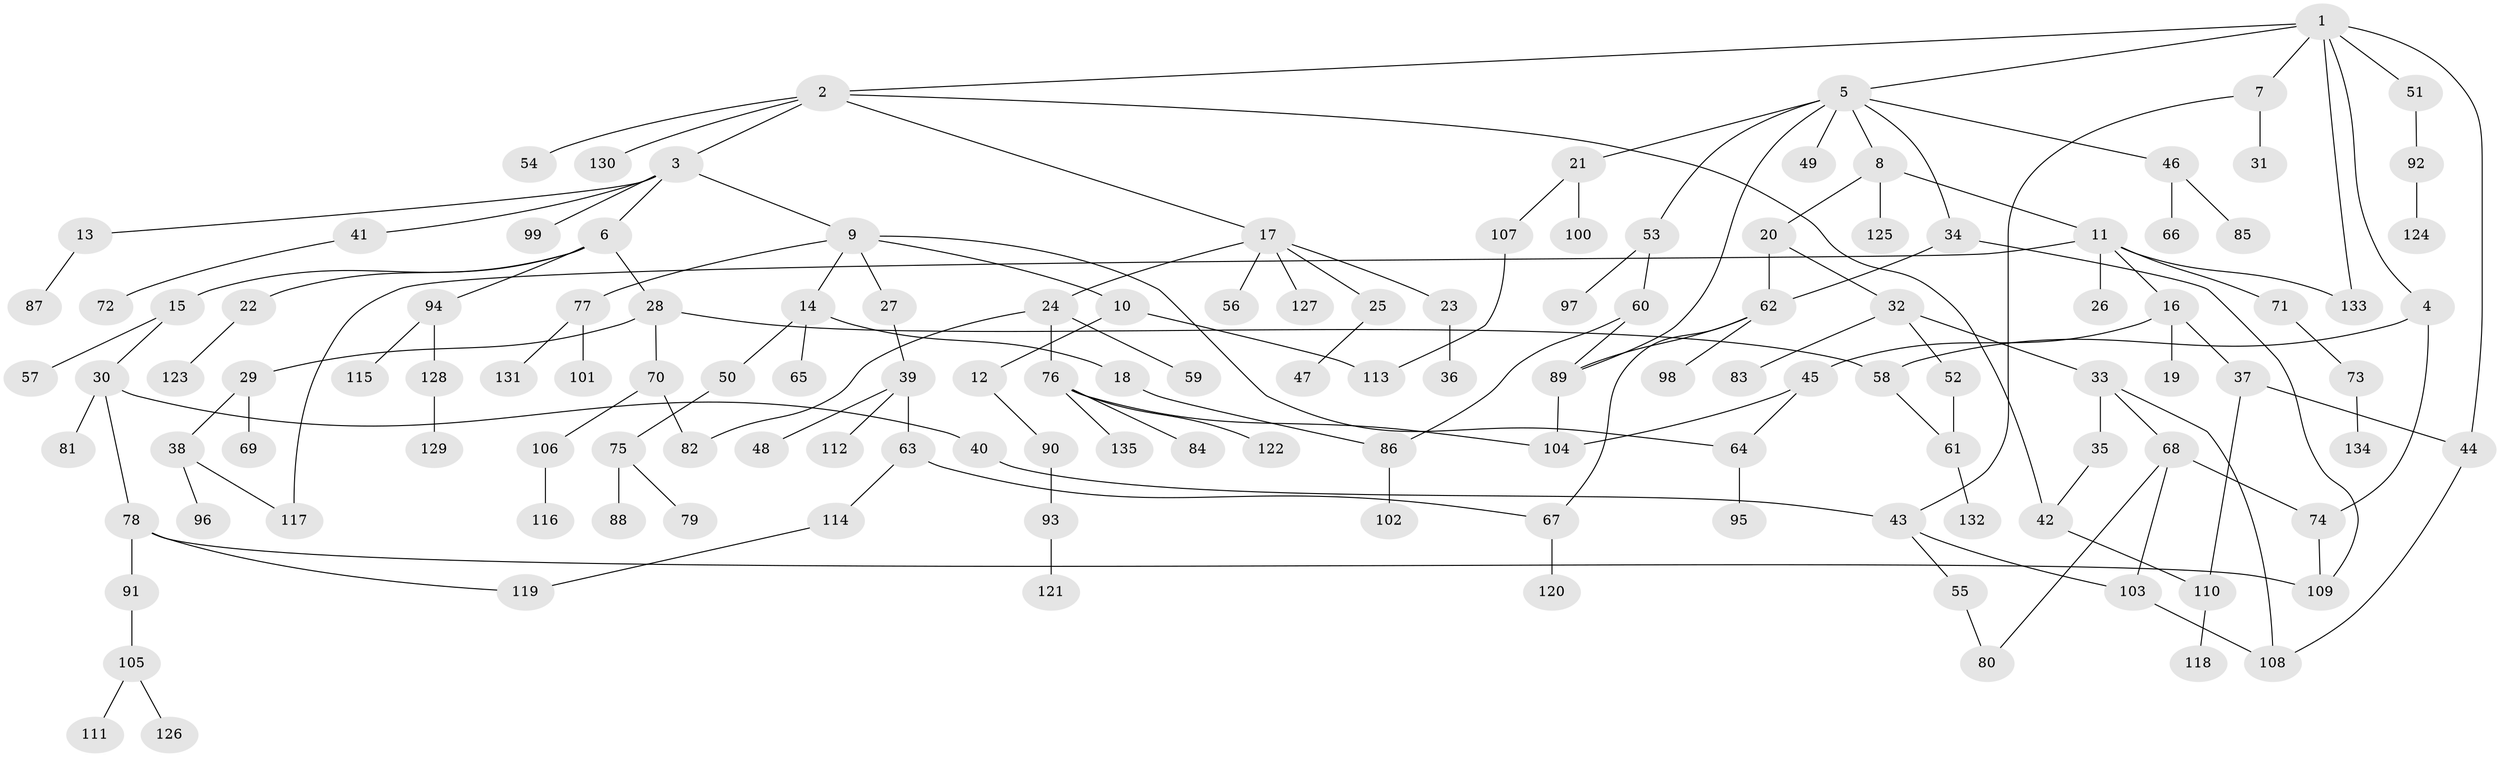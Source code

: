 // coarse degree distribution, {7: 0.03296703296703297, 5: 0.03296703296703297, 6: 0.04395604395604396, 4: 0.14285714285714285, 8: 0.01098901098901099, 2: 0.2087912087912088, 3: 0.13186813186813187, 1: 0.3956043956043956}
// Generated by graph-tools (version 1.1) at 2025/23/03/03/25 07:23:30]
// undirected, 135 vertices, 160 edges
graph export_dot {
graph [start="1"]
  node [color=gray90,style=filled];
  1;
  2;
  3;
  4;
  5;
  6;
  7;
  8;
  9;
  10;
  11;
  12;
  13;
  14;
  15;
  16;
  17;
  18;
  19;
  20;
  21;
  22;
  23;
  24;
  25;
  26;
  27;
  28;
  29;
  30;
  31;
  32;
  33;
  34;
  35;
  36;
  37;
  38;
  39;
  40;
  41;
  42;
  43;
  44;
  45;
  46;
  47;
  48;
  49;
  50;
  51;
  52;
  53;
  54;
  55;
  56;
  57;
  58;
  59;
  60;
  61;
  62;
  63;
  64;
  65;
  66;
  67;
  68;
  69;
  70;
  71;
  72;
  73;
  74;
  75;
  76;
  77;
  78;
  79;
  80;
  81;
  82;
  83;
  84;
  85;
  86;
  87;
  88;
  89;
  90;
  91;
  92;
  93;
  94;
  95;
  96;
  97;
  98;
  99;
  100;
  101;
  102;
  103;
  104;
  105;
  106;
  107;
  108;
  109;
  110;
  111;
  112;
  113;
  114;
  115;
  116;
  117;
  118;
  119;
  120;
  121;
  122;
  123;
  124;
  125;
  126;
  127;
  128;
  129;
  130;
  131;
  132;
  133;
  134;
  135;
  1 -- 2;
  1 -- 4;
  1 -- 5;
  1 -- 7;
  1 -- 51;
  1 -- 133;
  1 -- 44;
  2 -- 3;
  2 -- 17;
  2 -- 54;
  2 -- 130;
  2 -- 42;
  3 -- 6;
  3 -- 9;
  3 -- 13;
  3 -- 41;
  3 -- 99;
  4 -- 58;
  4 -- 74;
  5 -- 8;
  5 -- 21;
  5 -- 34;
  5 -- 46;
  5 -- 49;
  5 -- 53;
  5 -- 89;
  6 -- 15;
  6 -- 22;
  6 -- 28;
  6 -- 94;
  7 -- 31;
  7 -- 43;
  8 -- 11;
  8 -- 20;
  8 -- 125;
  9 -- 10;
  9 -- 14;
  9 -- 27;
  9 -- 77;
  9 -- 64;
  10 -- 12;
  10 -- 113;
  11 -- 16;
  11 -- 26;
  11 -- 71;
  11 -- 117;
  11 -- 133;
  12 -- 90;
  13 -- 87;
  14 -- 18;
  14 -- 50;
  14 -- 65;
  15 -- 30;
  15 -- 57;
  16 -- 19;
  16 -- 37;
  16 -- 45;
  17 -- 23;
  17 -- 24;
  17 -- 25;
  17 -- 56;
  17 -- 127;
  18 -- 86;
  20 -- 32;
  20 -- 62;
  21 -- 100;
  21 -- 107;
  22 -- 123;
  23 -- 36;
  24 -- 59;
  24 -- 76;
  24 -- 82;
  25 -- 47;
  27 -- 39;
  28 -- 29;
  28 -- 70;
  28 -- 58;
  29 -- 38;
  29 -- 69;
  30 -- 40;
  30 -- 78;
  30 -- 81;
  32 -- 33;
  32 -- 52;
  32 -- 83;
  33 -- 35;
  33 -- 68;
  33 -- 108;
  34 -- 62;
  34 -- 109;
  35 -- 42;
  37 -- 44;
  37 -- 110;
  38 -- 96;
  38 -- 117;
  39 -- 48;
  39 -- 63;
  39 -- 112;
  40 -- 43;
  41 -- 72;
  42 -- 110;
  43 -- 55;
  43 -- 103;
  44 -- 108;
  45 -- 64;
  45 -- 104;
  46 -- 66;
  46 -- 85;
  50 -- 75;
  51 -- 92;
  52 -- 61;
  53 -- 60;
  53 -- 97;
  55 -- 80;
  58 -- 61;
  60 -- 89;
  60 -- 86;
  61 -- 132;
  62 -- 67;
  62 -- 98;
  62 -- 89;
  63 -- 114;
  63 -- 67;
  64 -- 95;
  67 -- 120;
  68 -- 74;
  68 -- 103;
  68 -- 80;
  70 -- 82;
  70 -- 106;
  71 -- 73;
  73 -- 134;
  74 -- 109;
  75 -- 79;
  75 -- 88;
  76 -- 84;
  76 -- 122;
  76 -- 135;
  76 -- 104;
  77 -- 101;
  77 -- 131;
  78 -- 91;
  78 -- 109;
  78 -- 119;
  86 -- 102;
  89 -- 104;
  90 -- 93;
  91 -- 105;
  92 -- 124;
  93 -- 121;
  94 -- 115;
  94 -- 128;
  103 -- 108;
  105 -- 111;
  105 -- 126;
  106 -- 116;
  107 -- 113;
  110 -- 118;
  114 -- 119;
  128 -- 129;
}
